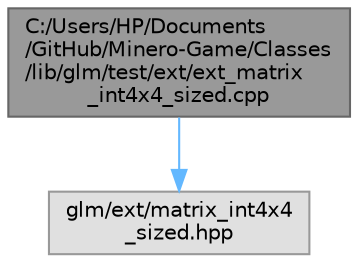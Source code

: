digraph "C:/Users/HP/Documents/GitHub/Minero-Game/Classes/lib/glm/test/ext/ext_matrix_int4x4_sized.cpp"
{
 // LATEX_PDF_SIZE
  bgcolor="transparent";
  edge [fontname=Helvetica,fontsize=10,labelfontname=Helvetica,labelfontsize=10];
  node [fontname=Helvetica,fontsize=10,shape=box,height=0.2,width=0.4];
  Node1 [id="Node000001",label="C:/Users/HP/Documents\l/GitHub/Minero-Game/Classes\l/lib/glm/test/ext/ext_matrix\l_int4x4_sized.cpp",height=0.2,width=0.4,color="gray40", fillcolor="grey60", style="filled", fontcolor="black",tooltip=" "];
  Node1 -> Node2 [id="edge1_Node000001_Node000002",color="steelblue1",style="solid",tooltip=" "];
  Node2 [id="Node000002",label="glm/ext/matrix_int4x4\l_sized.hpp",height=0.2,width=0.4,color="grey60", fillcolor="#E0E0E0", style="filled",tooltip=" "];
}
